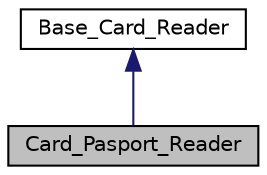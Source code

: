digraph "Card_Pasport_Reader"
{
  edge [fontname="Helvetica",fontsize="10",labelfontname="Helvetica",labelfontsize="10"];
  node [fontname="Helvetica",fontsize="10",shape=record];
  Node1 [label="Card_Pasport_Reader",height=0.2,width=0.4,color="black", fillcolor="grey75", style="filled", fontcolor="black"];
  Node2 -> Node1 [dir="back",color="midnightblue",fontsize="10",style="solid"];
  Node2 [label="Base_Card_Reader",height=0.2,width=0.4,color="black", fillcolor="white", style="filled",URL="$classBase__Card__Reader.html"];
}
